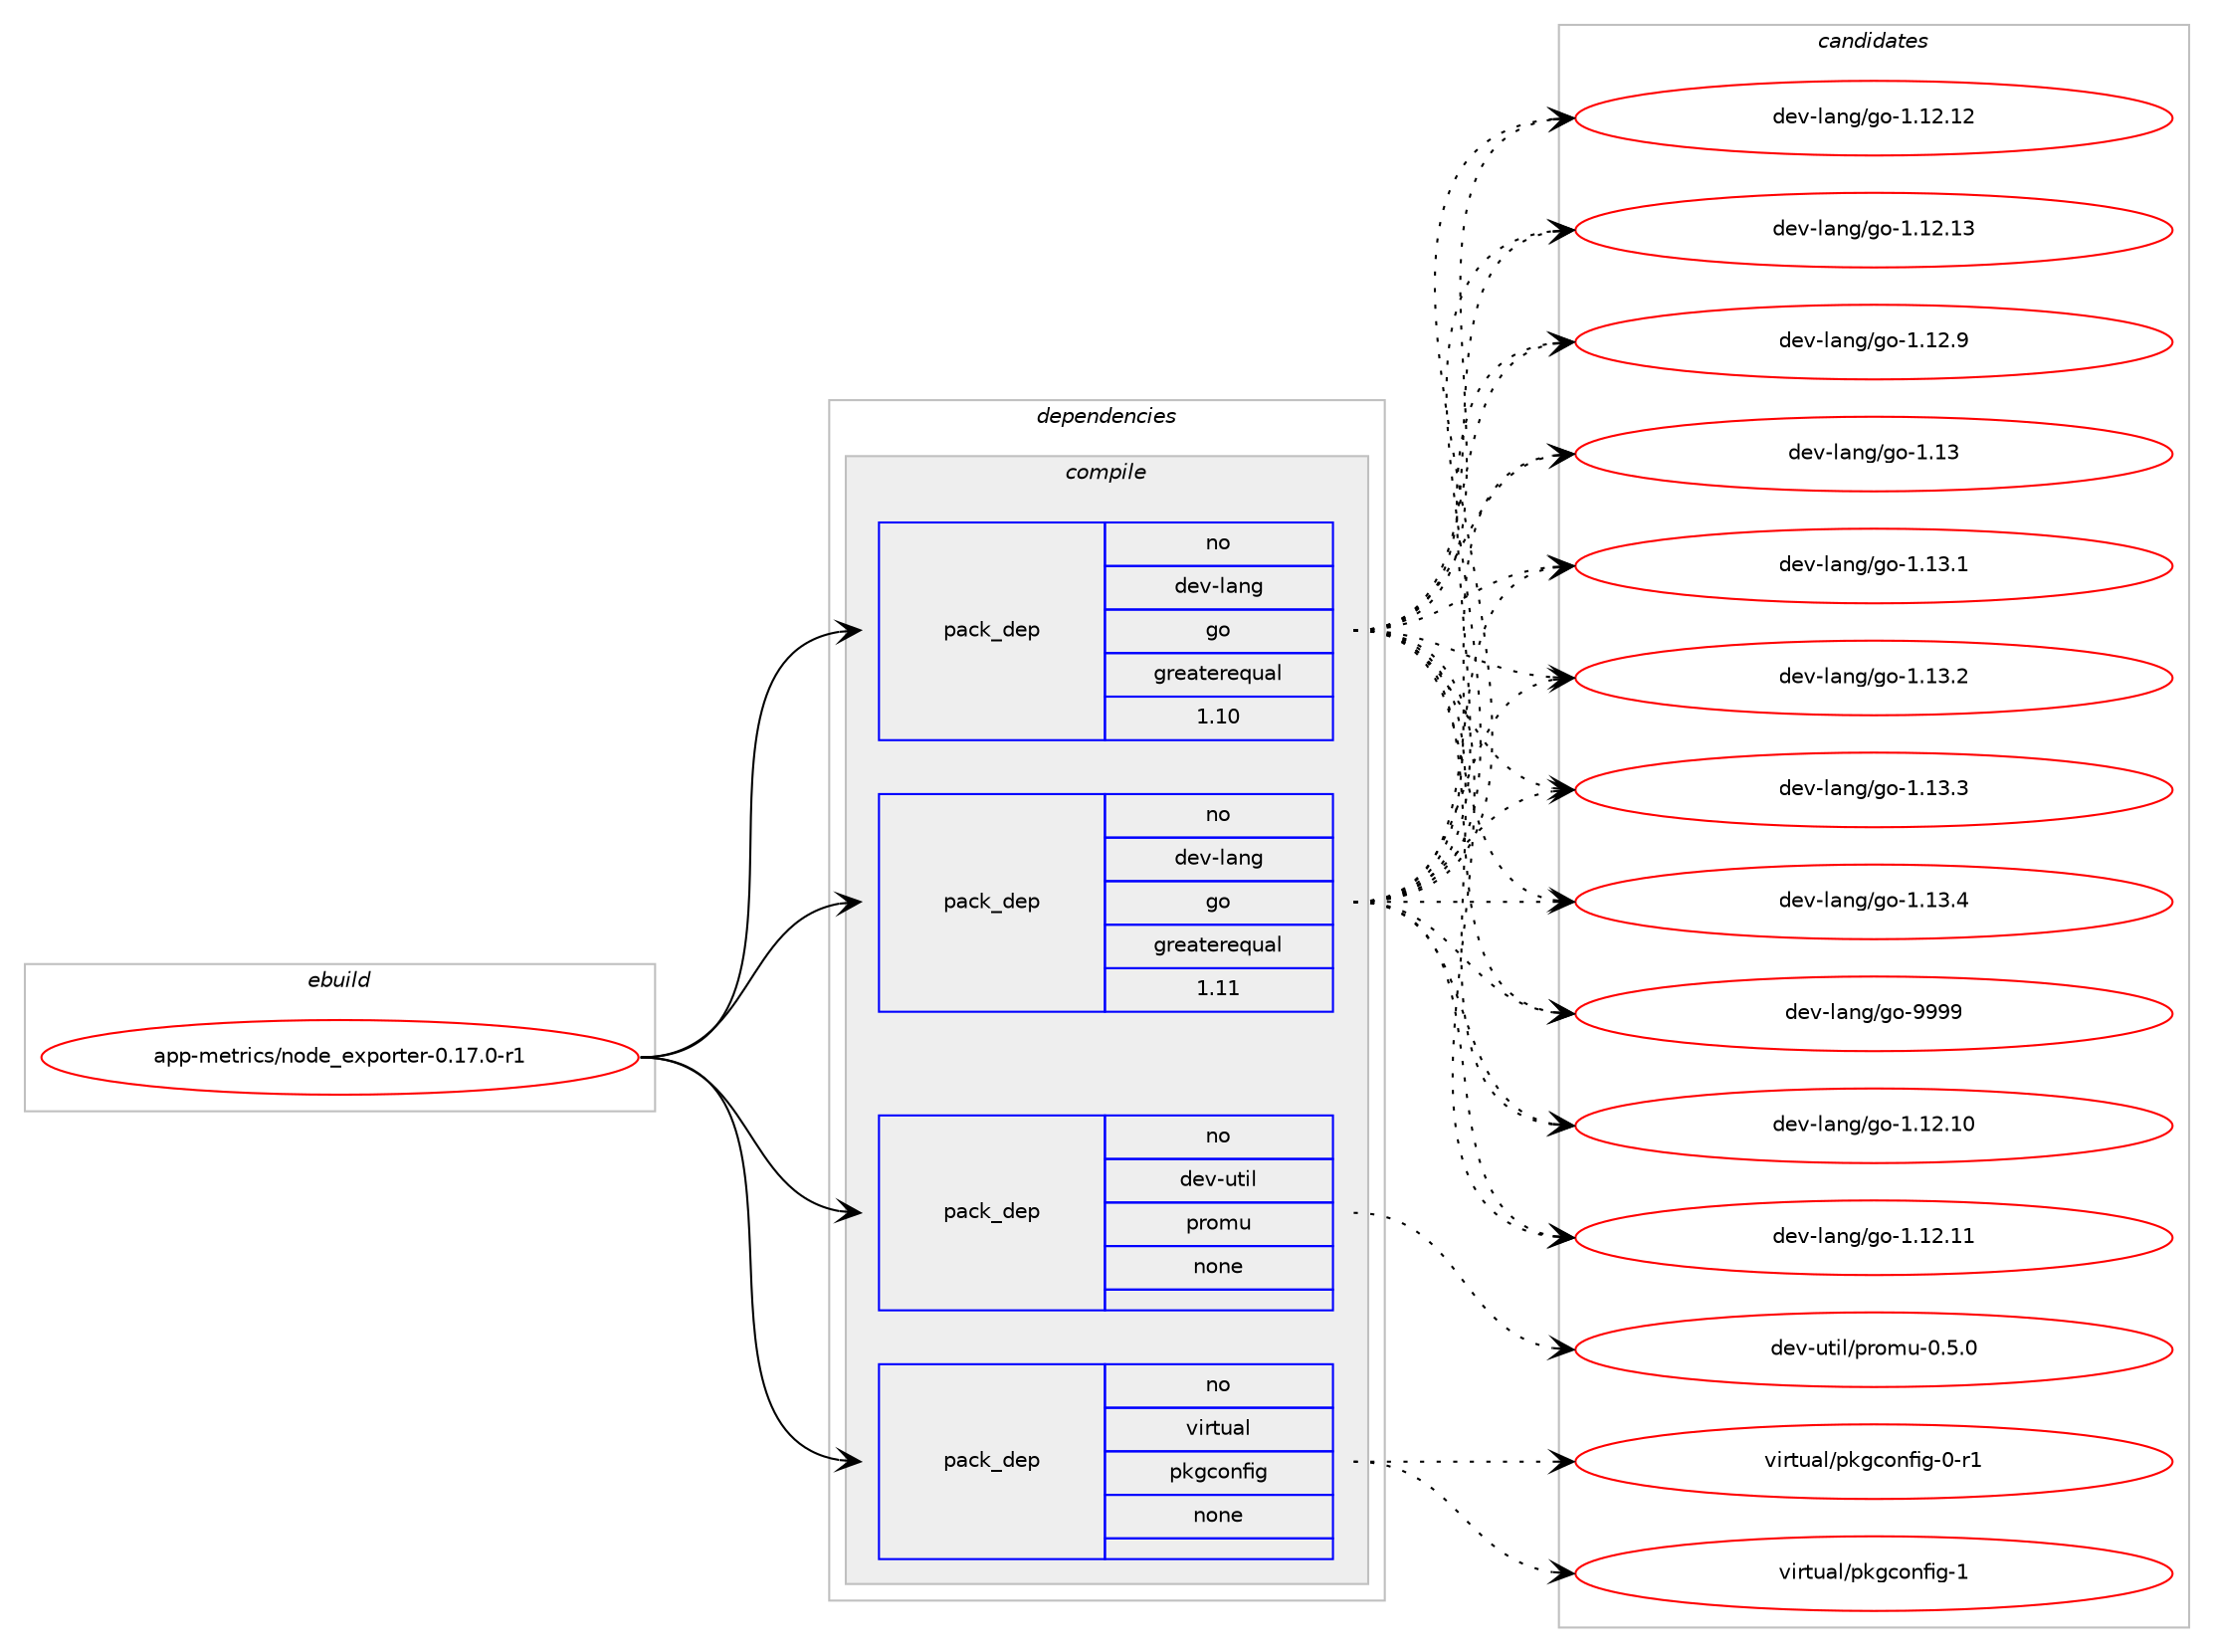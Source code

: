digraph prolog {

# *************
# Graph options
# *************

newrank=true;
concentrate=true;
compound=true;
graph [rankdir=LR,fontname=Helvetica,fontsize=10,ranksep=1.5];#, ranksep=2.5, nodesep=0.2];
edge  [arrowhead=vee];
node  [fontname=Helvetica,fontsize=10];

# **********
# The ebuild
# **********

subgraph cluster_leftcol {
color=gray;
rank=same;
label=<<i>ebuild</i>>;
id [label="app-metrics/node_exporter-0.17.0-r1", color=red, width=4, href="../app-metrics/node_exporter-0.17.0-r1.svg"];
}

# ****************
# The dependencies
# ****************

subgraph cluster_midcol {
color=gray;
label=<<i>dependencies</i>>;
subgraph cluster_compile {
fillcolor="#eeeeee";
style=filled;
label=<<i>compile</i>>;
subgraph pack369705 {
dependency497548 [label=<<TABLE BORDER="0" CELLBORDER="1" CELLSPACING="0" CELLPADDING="4" WIDTH="220"><TR><TD ROWSPAN="6" CELLPADDING="30">pack_dep</TD></TR><TR><TD WIDTH="110">no</TD></TR><TR><TD>dev-lang</TD></TR><TR><TD>go</TD></TR><TR><TD>greaterequal</TD></TR><TR><TD>1.10</TD></TR></TABLE>>, shape=none, color=blue];
}
id:e -> dependency497548:w [weight=20,style="solid",arrowhead="vee"];
subgraph pack369706 {
dependency497549 [label=<<TABLE BORDER="0" CELLBORDER="1" CELLSPACING="0" CELLPADDING="4" WIDTH="220"><TR><TD ROWSPAN="6" CELLPADDING="30">pack_dep</TD></TR><TR><TD WIDTH="110">no</TD></TR><TR><TD>dev-lang</TD></TR><TR><TD>go</TD></TR><TR><TD>greaterequal</TD></TR><TR><TD>1.11</TD></TR></TABLE>>, shape=none, color=blue];
}
id:e -> dependency497549:w [weight=20,style="solid",arrowhead="vee"];
subgraph pack369707 {
dependency497550 [label=<<TABLE BORDER="0" CELLBORDER="1" CELLSPACING="0" CELLPADDING="4" WIDTH="220"><TR><TD ROWSPAN="6" CELLPADDING="30">pack_dep</TD></TR><TR><TD WIDTH="110">no</TD></TR><TR><TD>dev-util</TD></TR><TR><TD>promu</TD></TR><TR><TD>none</TD></TR><TR><TD></TD></TR></TABLE>>, shape=none, color=blue];
}
id:e -> dependency497550:w [weight=20,style="solid",arrowhead="vee"];
subgraph pack369708 {
dependency497551 [label=<<TABLE BORDER="0" CELLBORDER="1" CELLSPACING="0" CELLPADDING="4" WIDTH="220"><TR><TD ROWSPAN="6" CELLPADDING="30">pack_dep</TD></TR><TR><TD WIDTH="110">no</TD></TR><TR><TD>virtual</TD></TR><TR><TD>pkgconfig</TD></TR><TR><TD>none</TD></TR><TR><TD></TD></TR></TABLE>>, shape=none, color=blue];
}
id:e -> dependency497551:w [weight=20,style="solid",arrowhead="vee"];
}
subgraph cluster_compileandrun {
fillcolor="#eeeeee";
style=filled;
label=<<i>compile and run</i>>;
}
subgraph cluster_run {
fillcolor="#eeeeee";
style=filled;
label=<<i>run</i>>;
}
}

# **************
# The candidates
# **************

subgraph cluster_choices {
rank=same;
color=gray;
label=<<i>candidates</i>>;

subgraph choice369705 {
color=black;
nodesep=1;
choice1001011184510897110103471031114549464950464948 [label="dev-lang/go-1.12.10", color=red, width=4,href="../dev-lang/go-1.12.10.svg"];
choice1001011184510897110103471031114549464950464949 [label="dev-lang/go-1.12.11", color=red, width=4,href="../dev-lang/go-1.12.11.svg"];
choice1001011184510897110103471031114549464950464950 [label="dev-lang/go-1.12.12", color=red, width=4,href="../dev-lang/go-1.12.12.svg"];
choice1001011184510897110103471031114549464950464951 [label="dev-lang/go-1.12.13", color=red, width=4,href="../dev-lang/go-1.12.13.svg"];
choice10010111845108971101034710311145494649504657 [label="dev-lang/go-1.12.9", color=red, width=4,href="../dev-lang/go-1.12.9.svg"];
choice1001011184510897110103471031114549464951 [label="dev-lang/go-1.13", color=red, width=4,href="../dev-lang/go-1.13.svg"];
choice10010111845108971101034710311145494649514649 [label="dev-lang/go-1.13.1", color=red, width=4,href="../dev-lang/go-1.13.1.svg"];
choice10010111845108971101034710311145494649514650 [label="dev-lang/go-1.13.2", color=red, width=4,href="../dev-lang/go-1.13.2.svg"];
choice10010111845108971101034710311145494649514651 [label="dev-lang/go-1.13.3", color=red, width=4,href="../dev-lang/go-1.13.3.svg"];
choice10010111845108971101034710311145494649514652 [label="dev-lang/go-1.13.4", color=red, width=4,href="../dev-lang/go-1.13.4.svg"];
choice1001011184510897110103471031114557575757 [label="dev-lang/go-9999", color=red, width=4,href="../dev-lang/go-9999.svg"];
dependency497548:e -> choice1001011184510897110103471031114549464950464948:w [style=dotted,weight="100"];
dependency497548:e -> choice1001011184510897110103471031114549464950464949:w [style=dotted,weight="100"];
dependency497548:e -> choice1001011184510897110103471031114549464950464950:w [style=dotted,weight="100"];
dependency497548:e -> choice1001011184510897110103471031114549464950464951:w [style=dotted,weight="100"];
dependency497548:e -> choice10010111845108971101034710311145494649504657:w [style=dotted,weight="100"];
dependency497548:e -> choice1001011184510897110103471031114549464951:w [style=dotted,weight="100"];
dependency497548:e -> choice10010111845108971101034710311145494649514649:w [style=dotted,weight="100"];
dependency497548:e -> choice10010111845108971101034710311145494649514650:w [style=dotted,weight="100"];
dependency497548:e -> choice10010111845108971101034710311145494649514651:w [style=dotted,weight="100"];
dependency497548:e -> choice10010111845108971101034710311145494649514652:w [style=dotted,weight="100"];
dependency497548:e -> choice1001011184510897110103471031114557575757:w [style=dotted,weight="100"];
}
subgraph choice369706 {
color=black;
nodesep=1;
choice1001011184510897110103471031114549464950464948 [label="dev-lang/go-1.12.10", color=red, width=4,href="../dev-lang/go-1.12.10.svg"];
choice1001011184510897110103471031114549464950464949 [label="dev-lang/go-1.12.11", color=red, width=4,href="../dev-lang/go-1.12.11.svg"];
choice1001011184510897110103471031114549464950464950 [label="dev-lang/go-1.12.12", color=red, width=4,href="../dev-lang/go-1.12.12.svg"];
choice1001011184510897110103471031114549464950464951 [label="dev-lang/go-1.12.13", color=red, width=4,href="../dev-lang/go-1.12.13.svg"];
choice10010111845108971101034710311145494649504657 [label="dev-lang/go-1.12.9", color=red, width=4,href="../dev-lang/go-1.12.9.svg"];
choice1001011184510897110103471031114549464951 [label="dev-lang/go-1.13", color=red, width=4,href="../dev-lang/go-1.13.svg"];
choice10010111845108971101034710311145494649514649 [label="dev-lang/go-1.13.1", color=red, width=4,href="../dev-lang/go-1.13.1.svg"];
choice10010111845108971101034710311145494649514650 [label="dev-lang/go-1.13.2", color=red, width=4,href="../dev-lang/go-1.13.2.svg"];
choice10010111845108971101034710311145494649514651 [label="dev-lang/go-1.13.3", color=red, width=4,href="../dev-lang/go-1.13.3.svg"];
choice10010111845108971101034710311145494649514652 [label="dev-lang/go-1.13.4", color=red, width=4,href="../dev-lang/go-1.13.4.svg"];
choice1001011184510897110103471031114557575757 [label="dev-lang/go-9999", color=red, width=4,href="../dev-lang/go-9999.svg"];
dependency497549:e -> choice1001011184510897110103471031114549464950464948:w [style=dotted,weight="100"];
dependency497549:e -> choice1001011184510897110103471031114549464950464949:w [style=dotted,weight="100"];
dependency497549:e -> choice1001011184510897110103471031114549464950464950:w [style=dotted,weight="100"];
dependency497549:e -> choice1001011184510897110103471031114549464950464951:w [style=dotted,weight="100"];
dependency497549:e -> choice10010111845108971101034710311145494649504657:w [style=dotted,weight="100"];
dependency497549:e -> choice1001011184510897110103471031114549464951:w [style=dotted,weight="100"];
dependency497549:e -> choice10010111845108971101034710311145494649514649:w [style=dotted,weight="100"];
dependency497549:e -> choice10010111845108971101034710311145494649514650:w [style=dotted,weight="100"];
dependency497549:e -> choice10010111845108971101034710311145494649514651:w [style=dotted,weight="100"];
dependency497549:e -> choice10010111845108971101034710311145494649514652:w [style=dotted,weight="100"];
dependency497549:e -> choice1001011184510897110103471031114557575757:w [style=dotted,weight="100"];
}
subgraph choice369707 {
color=black;
nodesep=1;
choice1001011184511711610510847112114111109117454846534648 [label="dev-util/promu-0.5.0", color=red, width=4,href="../dev-util/promu-0.5.0.svg"];
dependency497550:e -> choice1001011184511711610510847112114111109117454846534648:w [style=dotted,weight="100"];
}
subgraph choice369708 {
color=black;
nodesep=1;
choice11810511411611797108471121071039911111010210510345484511449 [label="virtual/pkgconfig-0-r1", color=red, width=4,href="../virtual/pkgconfig-0-r1.svg"];
choice1181051141161179710847112107103991111101021051034549 [label="virtual/pkgconfig-1", color=red, width=4,href="../virtual/pkgconfig-1.svg"];
dependency497551:e -> choice11810511411611797108471121071039911111010210510345484511449:w [style=dotted,weight="100"];
dependency497551:e -> choice1181051141161179710847112107103991111101021051034549:w [style=dotted,weight="100"];
}
}

}
